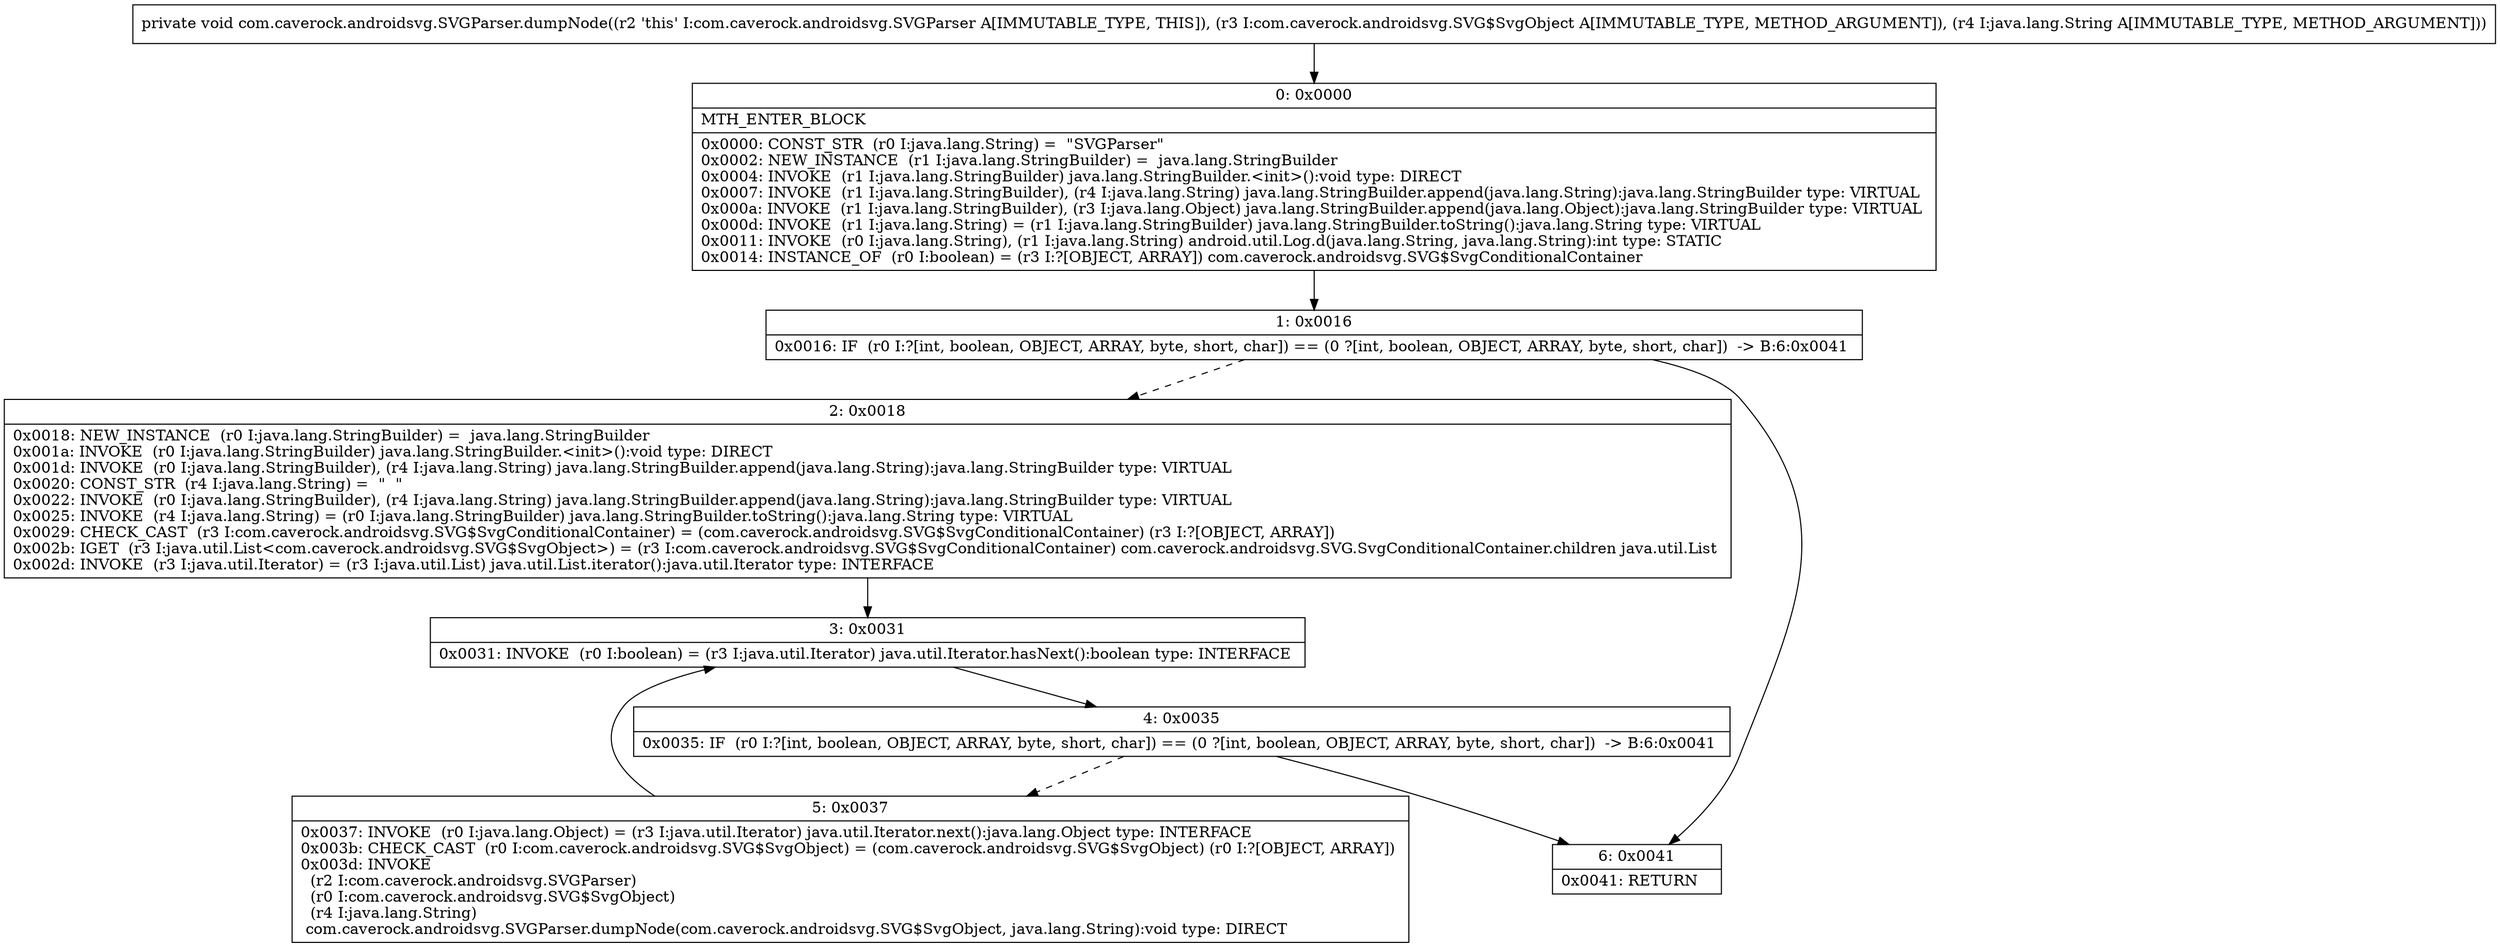 digraph "CFG forcom.caverock.androidsvg.SVGParser.dumpNode(Lcom\/caverock\/androidsvg\/SVG$SvgObject;Ljava\/lang\/String;)V" {
Node_0 [shape=record,label="{0\:\ 0x0000|MTH_ENTER_BLOCK\l|0x0000: CONST_STR  (r0 I:java.lang.String) =  \"SVGParser\" \l0x0002: NEW_INSTANCE  (r1 I:java.lang.StringBuilder) =  java.lang.StringBuilder \l0x0004: INVOKE  (r1 I:java.lang.StringBuilder) java.lang.StringBuilder.\<init\>():void type: DIRECT \l0x0007: INVOKE  (r1 I:java.lang.StringBuilder), (r4 I:java.lang.String) java.lang.StringBuilder.append(java.lang.String):java.lang.StringBuilder type: VIRTUAL \l0x000a: INVOKE  (r1 I:java.lang.StringBuilder), (r3 I:java.lang.Object) java.lang.StringBuilder.append(java.lang.Object):java.lang.StringBuilder type: VIRTUAL \l0x000d: INVOKE  (r1 I:java.lang.String) = (r1 I:java.lang.StringBuilder) java.lang.StringBuilder.toString():java.lang.String type: VIRTUAL \l0x0011: INVOKE  (r0 I:java.lang.String), (r1 I:java.lang.String) android.util.Log.d(java.lang.String, java.lang.String):int type: STATIC \l0x0014: INSTANCE_OF  (r0 I:boolean) = (r3 I:?[OBJECT, ARRAY]) com.caverock.androidsvg.SVG$SvgConditionalContainer \l}"];
Node_1 [shape=record,label="{1\:\ 0x0016|0x0016: IF  (r0 I:?[int, boolean, OBJECT, ARRAY, byte, short, char]) == (0 ?[int, boolean, OBJECT, ARRAY, byte, short, char])  \-\> B:6:0x0041 \l}"];
Node_2 [shape=record,label="{2\:\ 0x0018|0x0018: NEW_INSTANCE  (r0 I:java.lang.StringBuilder) =  java.lang.StringBuilder \l0x001a: INVOKE  (r0 I:java.lang.StringBuilder) java.lang.StringBuilder.\<init\>():void type: DIRECT \l0x001d: INVOKE  (r0 I:java.lang.StringBuilder), (r4 I:java.lang.String) java.lang.StringBuilder.append(java.lang.String):java.lang.StringBuilder type: VIRTUAL \l0x0020: CONST_STR  (r4 I:java.lang.String) =  \"  \" \l0x0022: INVOKE  (r0 I:java.lang.StringBuilder), (r4 I:java.lang.String) java.lang.StringBuilder.append(java.lang.String):java.lang.StringBuilder type: VIRTUAL \l0x0025: INVOKE  (r4 I:java.lang.String) = (r0 I:java.lang.StringBuilder) java.lang.StringBuilder.toString():java.lang.String type: VIRTUAL \l0x0029: CHECK_CAST  (r3 I:com.caverock.androidsvg.SVG$SvgConditionalContainer) = (com.caverock.androidsvg.SVG$SvgConditionalContainer) (r3 I:?[OBJECT, ARRAY]) \l0x002b: IGET  (r3 I:java.util.List\<com.caverock.androidsvg.SVG$SvgObject\>) = (r3 I:com.caverock.androidsvg.SVG$SvgConditionalContainer) com.caverock.androidsvg.SVG.SvgConditionalContainer.children java.util.List \l0x002d: INVOKE  (r3 I:java.util.Iterator) = (r3 I:java.util.List) java.util.List.iterator():java.util.Iterator type: INTERFACE \l}"];
Node_3 [shape=record,label="{3\:\ 0x0031|0x0031: INVOKE  (r0 I:boolean) = (r3 I:java.util.Iterator) java.util.Iterator.hasNext():boolean type: INTERFACE \l}"];
Node_4 [shape=record,label="{4\:\ 0x0035|0x0035: IF  (r0 I:?[int, boolean, OBJECT, ARRAY, byte, short, char]) == (0 ?[int, boolean, OBJECT, ARRAY, byte, short, char])  \-\> B:6:0x0041 \l}"];
Node_5 [shape=record,label="{5\:\ 0x0037|0x0037: INVOKE  (r0 I:java.lang.Object) = (r3 I:java.util.Iterator) java.util.Iterator.next():java.lang.Object type: INTERFACE \l0x003b: CHECK_CAST  (r0 I:com.caverock.androidsvg.SVG$SvgObject) = (com.caverock.androidsvg.SVG$SvgObject) (r0 I:?[OBJECT, ARRAY]) \l0x003d: INVOKE  \l  (r2 I:com.caverock.androidsvg.SVGParser)\l  (r0 I:com.caverock.androidsvg.SVG$SvgObject)\l  (r4 I:java.lang.String)\l com.caverock.androidsvg.SVGParser.dumpNode(com.caverock.androidsvg.SVG$SvgObject, java.lang.String):void type: DIRECT \l}"];
Node_6 [shape=record,label="{6\:\ 0x0041|0x0041: RETURN   \l}"];
MethodNode[shape=record,label="{private void com.caverock.androidsvg.SVGParser.dumpNode((r2 'this' I:com.caverock.androidsvg.SVGParser A[IMMUTABLE_TYPE, THIS]), (r3 I:com.caverock.androidsvg.SVG$SvgObject A[IMMUTABLE_TYPE, METHOD_ARGUMENT]), (r4 I:java.lang.String A[IMMUTABLE_TYPE, METHOD_ARGUMENT])) }"];
MethodNode -> Node_0;
Node_0 -> Node_1;
Node_1 -> Node_2[style=dashed];
Node_1 -> Node_6;
Node_2 -> Node_3;
Node_3 -> Node_4;
Node_4 -> Node_5[style=dashed];
Node_4 -> Node_6;
Node_5 -> Node_3;
}

